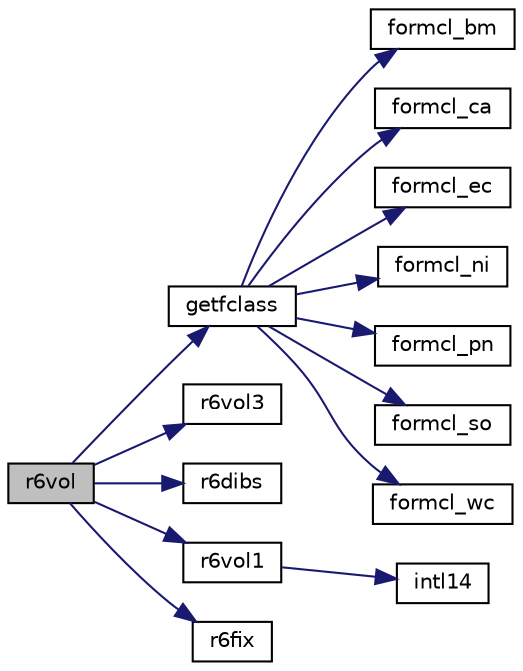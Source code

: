 digraph "r6vol"
{
  edge [fontname="Helvetica",fontsize="10",labelfontname="Helvetica",labelfontsize="10"];
  node [fontname="Helvetica",fontsize="10",shape=record];
  rankdir="LR";
  Node1 [label="r6vol",height=0.2,width=0.4,color="black", fillcolor="grey75", style="filled", fontcolor="black"];
  Node1 -> Node2 [color="midnightblue",fontsize="10",style="solid",fontname="Helvetica"];
  Node2 [label="getfclass",height=0.2,width=0.4,color="black", fillcolor="white", style="filled",URL="$r6vol_8f.html#af127d899c00e0e3589e884382a01c7b6"];
  Node2 -> Node3 [color="midnightblue",fontsize="10",style="solid",fontname="Helvetica"];
  Node3 [label="formcl_bm",height=0.2,width=0.4,color="black", fillcolor="white", style="filled",URL="$formclas_8f.html#a844257f504b7d2ce8c5c227ab61c6b18"];
  Node2 -> Node4 [color="midnightblue",fontsize="10",style="solid",fontname="Helvetica"];
  Node4 [label="formcl_ca",height=0.2,width=0.4,color="black", fillcolor="white", style="filled",URL="$formclas_8f.html#ab1b0a64e66cf75566378ffe90c0e13ae"];
  Node2 -> Node5 [color="midnightblue",fontsize="10",style="solid",fontname="Helvetica"];
  Node5 [label="formcl_ec",height=0.2,width=0.4,color="black", fillcolor="white", style="filled",URL="$formclas_8f.html#a75d1ad51e10847c61b3f32b99b38d417"];
  Node2 -> Node6 [color="midnightblue",fontsize="10",style="solid",fontname="Helvetica"];
  Node6 [label="formcl_ni",height=0.2,width=0.4,color="black", fillcolor="white", style="filled",URL="$formclas_8f.html#a1ad4d38e2bdfb88c2581af9ab1998e70"];
  Node2 -> Node7 [color="midnightblue",fontsize="10",style="solid",fontname="Helvetica"];
  Node7 [label="formcl_pn",height=0.2,width=0.4,color="black", fillcolor="white", style="filled",URL="$formclas_8f.html#a95dfad9b87d54bed6028a875ca490672"];
  Node2 -> Node8 [color="midnightblue",fontsize="10",style="solid",fontname="Helvetica"];
  Node8 [label="formcl_so",height=0.2,width=0.4,color="black", fillcolor="white", style="filled",URL="$formclas_8f.html#ad5ea8244e2603e4464a241c5c424f2ac"];
  Node2 -> Node9 [color="midnightblue",fontsize="10",style="solid",fontname="Helvetica"];
  Node9 [label="formcl_wc",height=0.2,width=0.4,color="black", fillcolor="white", style="filled",URL="$formclas_8f.html#a373d7747ce3f3b6c46bad12344ad1bec"];
  Node1 -> Node10 [color="midnightblue",fontsize="10",style="solid",fontname="Helvetica"];
  Node10 [label="r6vol3",height=0.2,width=0.4,color="black", fillcolor="white", style="filled",URL="$r6vol3_8f.html#aeb4de5acc10581ca2b815f4e50104a30"];
  Node1 -> Node11 [color="midnightblue",fontsize="10",style="solid",fontname="Helvetica"];
  Node11 [label="r6dibs",height=0.2,width=0.4,color="black", fillcolor="white", style="filled",URL="$r6dibs_8f.html#a6b65840371a18299dd448d619baa6897"];
  Node1 -> Node12 [color="midnightblue",fontsize="10",style="solid",fontname="Helvetica"];
  Node12 [label="r6vol1",height=0.2,width=0.4,color="black", fillcolor="white", style="filled",URL="$r6vol1_8f.html#a6805ae2963e09601abfb969e08389263"];
  Node12 -> Node13 [color="midnightblue",fontsize="10",style="solid",fontname="Helvetica"];
  Node13 [label="intl14",height=0.2,width=0.4,color="black", fillcolor="white", style="filled",URL="$scrib_8f.html#af408de829b44b92451cf2afbe5bae967"];
  Node1 -> Node14 [color="midnightblue",fontsize="10",style="solid",fontname="Helvetica"];
  Node14 [label="r6fix",height=0.2,width=0.4,color="black", fillcolor="white", style="filled",URL="$r6fix_8f.html#a81003777c514888832d58d50972b3ca9"];
}

